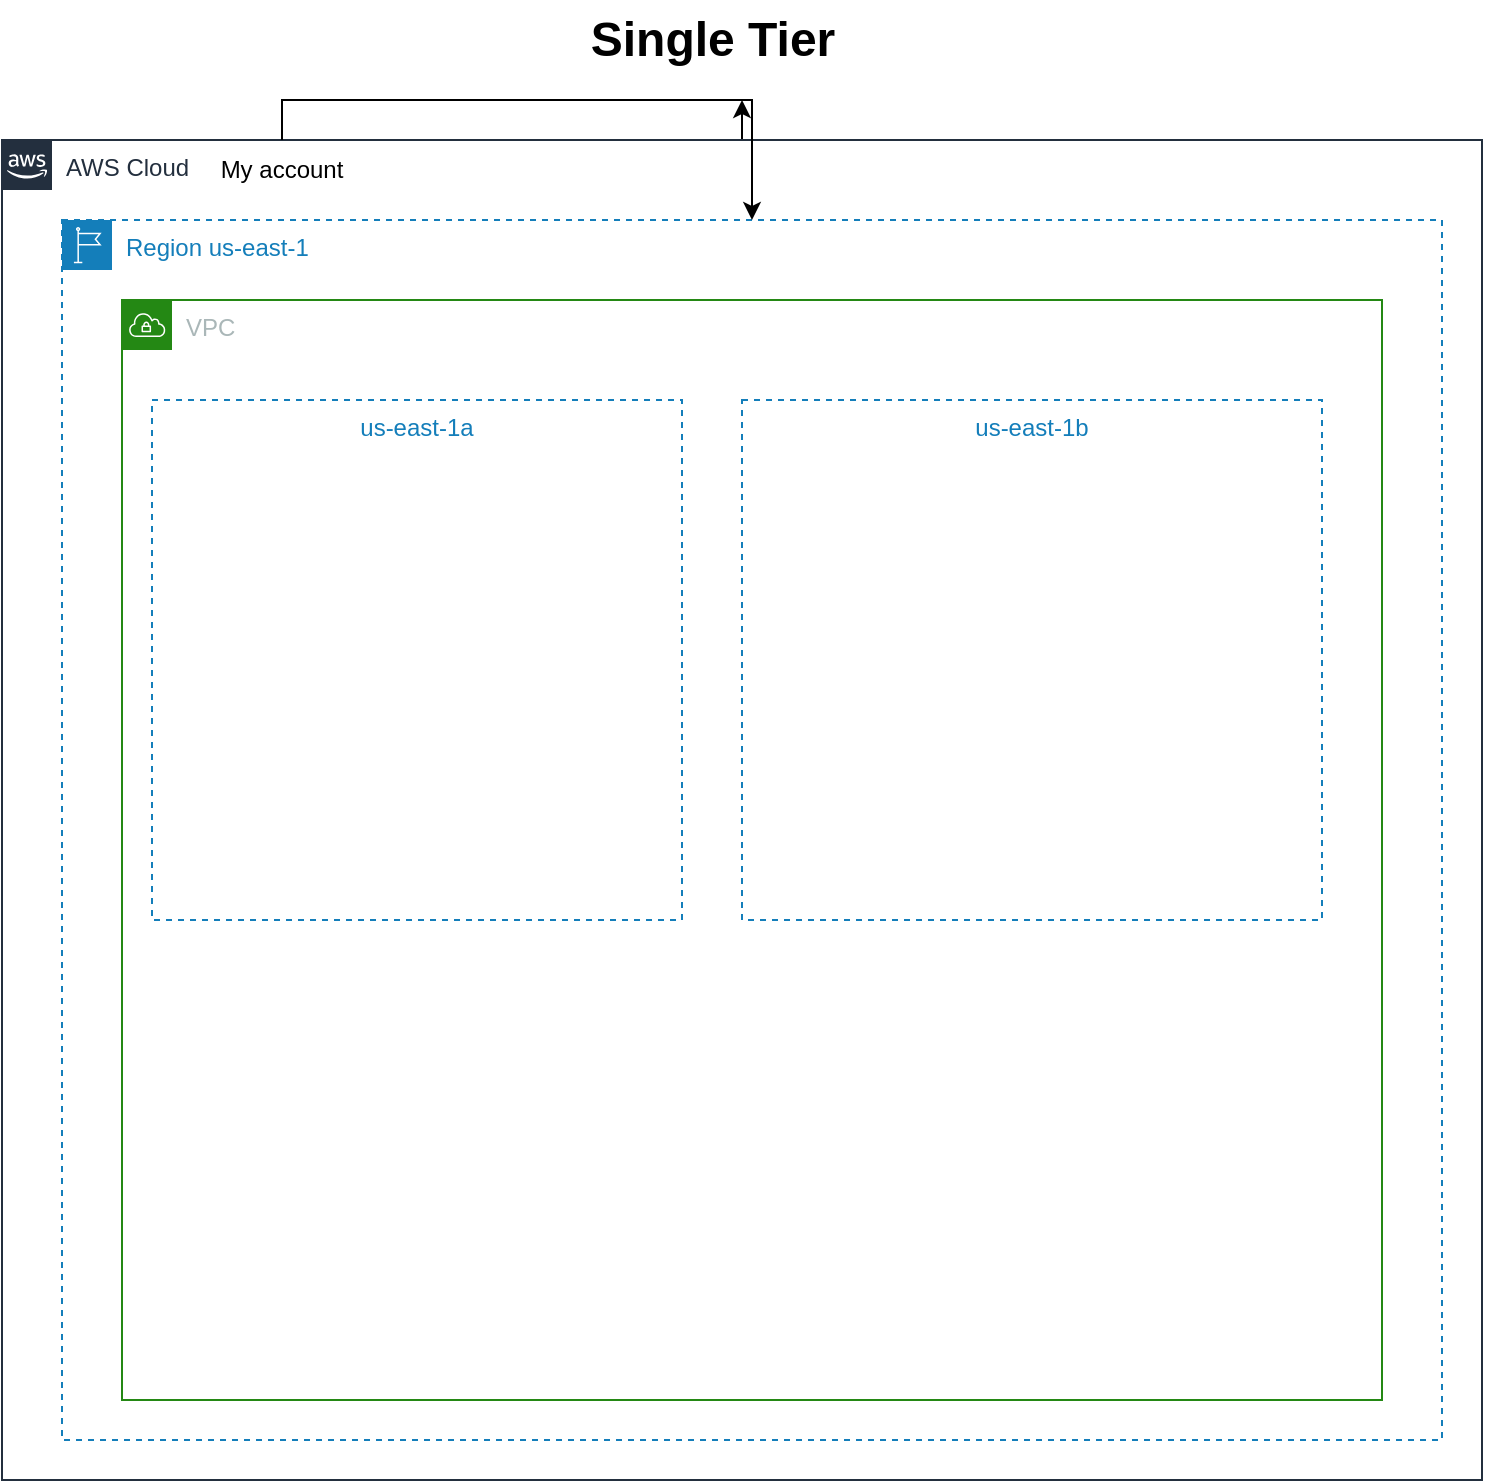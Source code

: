 <mxfile version="21.6.8" type="github">
  <diagram name="Page-1" id="56knVvjj2u2CIRRqfRTc">
    <mxGraphModel dx="1400" dy="1865" grid="1" gridSize="10" guides="1" tooltips="1" connect="1" arrows="1" fold="1" page="1" pageScale="1" pageWidth="850" pageHeight="1100" math="0" shadow="0">
      <root>
        <mxCell id="0" />
        <mxCell id="1" parent="0" />
        <mxCell id="UWBqWSYBu2Z39quqlVep-2" style="edgeStyle=orthogonalEdgeStyle;rounded=0;orthogonalLoop=1;jettySize=auto;html=1;exitX=0.5;exitY=0;exitDx=0;exitDy=0;" edge="1" parent="1" source="UWBqWSYBu2Z39quqlVep-1">
          <mxGeometry relative="1" as="geometry">
            <mxPoint x="440" y="40" as="targetPoint" />
          </mxGeometry>
        </mxCell>
        <mxCell id="UWBqWSYBu2Z39quqlVep-1" value="AWS Cloud" style="points=[[0,0],[0.25,0],[0.5,0],[0.75,0],[1,0],[1,0.25],[1,0.5],[1,0.75],[1,1],[0.75,1],[0.5,1],[0.25,1],[0,1],[0,0.75],[0,0.5],[0,0.25]];outlineConnect=0;gradientColor=none;html=1;whiteSpace=wrap;fontSize=12;fontStyle=0;container=1;pointerEvents=0;collapsible=0;recursiveResize=0;shape=mxgraph.aws4.group;grIcon=mxgraph.aws4.group_aws_cloud_alt;strokeColor=#232F3E;fillColor=none;verticalAlign=top;align=left;spacingLeft=30;fontColor=#232F3E;dashed=0;" vertex="1" parent="1">
          <mxGeometry x="70" y="60" width="740" height="670" as="geometry" />
        </mxCell>
        <mxCell id="UWBqWSYBu2Z39quqlVep-7" value="My account" style="text;html=1;strokeColor=none;fillColor=none;align=center;verticalAlign=middle;whiteSpace=wrap;rounded=0;" vertex="1" parent="UWBqWSYBu2Z39quqlVep-1">
          <mxGeometry x="100" width="80" height="30" as="geometry" />
        </mxCell>
        <mxCell id="UWBqWSYBu2Z39quqlVep-3" value="Single Tier" style="text;strokeColor=none;fillColor=none;html=1;fontSize=24;fontStyle=1;verticalAlign=middle;align=center;" vertex="1" parent="1">
          <mxGeometry x="375" y="-10" width="100" height="40" as="geometry" />
        </mxCell>
        <mxCell id="UWBqWSYBu2Z39quqlVep-6" value="Region us-east-1" style="points=[[0,0],[0.25,0],[0.5,0],[0.75,0],[1,0],[1,0.25],[1,0.5],[1,0.75],[1,1],[0.75,1],[0.5,1],[0.25,1],[0,1],[0,0.75],[0,0.5],[0,0.25]];outlineConnect=0;gradientColor=none;html=1;whiteSpace=wrap;fontSize=12;fontStyle=0;container=1;pointerEvents=0;collapsible=0;recursiveResize=0;shape=mxgraph.aws4.group;grIcon=mxgraph.aws4.group_region;strokeColor=#147EBA;fillColor=none;verticalAlign=top;align=left;spacingLeft=30;fontColor=#147EBA;dashed=1;" vertex="1" parent="1">
          <mxGeometry x="100" y="100" width="690" height="610" as="geometry" />
        </mxCell>
        <mxCell id="UWBqWSYBu2Z39quqlVep-8" style="edgeStyle=orthogonalEdgeStyle;rounded=0;orthogonalLoop=1;jettySize=auto;html=1;exitX=0.5;exitY=0;exitDx=0;exitDy=0;" edge="1" parent="1" source="UWBqWSYBu2Z39quqlVep-7" target="UWBqWSYBu2Z39quqlVep-6">
          <mxGeometry relative="1" as="geometry" />
        </mxCell>
        <mxCell id="UWBqWSYBu2Z39quqlVep-9" value="VPC" style="points=[[0,0],[0.25,0],[0.5,0],[0.75,0],[1,0],[1,0.25],[1,0.5],[1,0.75],[1,1],[0.75,1],[0.5,1],[0.25,1],[0,1],[0,0.75],[0,0.5],[0,0.25]];outlineConnect=0;gradientColor=none;html=1;whiteSpace=wrap;fontSize=12;fontStyle=0;container=1;pointerEvents=0;collapsible=0;recursiveResize=0;shape=mxgraph.aws4.group;grIcon=mxgraph.aws4.group_vpc;strokeColor=#248814;fillColor=none;verticalAlign=top;align=left;spacingLeft=30;fontColor=#AAB7B8;dashed=0;" vertex="1" parent="1">
          <mxGeometry x="130" y="140" width="630" height="550" as="geometry" />
        </mxCell>
        <mxCell id="UWBqWSYBu2Z39quqlVep-10" value="us-east-1a" style="fillColor=none;strokeColor=#147EBA;dashed=1;verticalAlign=top;fontStyle=0;fontColor=#147EBA;whiteSpace=wrap;html=1;" vertex="1" parent="UWBqWSYBu2Z39quqlVep-9">
          <mxGeometry x="15" y="50" width="265" height="260" as="geometry" />
        </mxCell>
        <mxCell id="UWBqWSYBu2Z39quqlVep-11" value="us-east-1b" style="fillColor=none;strokeColor=#147EBA;dashed=1;verticalAlign=top;fontStyle=0;fontColor=#147EBA;whiteSpace=wrap;html=1;" vertex="1" parent="UWBqWSYBu2Z39quqlVep-9">
          <mxGeometry x="310" y="50" width="290" height="260" as="geometry" />
        </mxCell>
      </root>
    </mxGraphModel>
  </diagram>
</mxfile>
